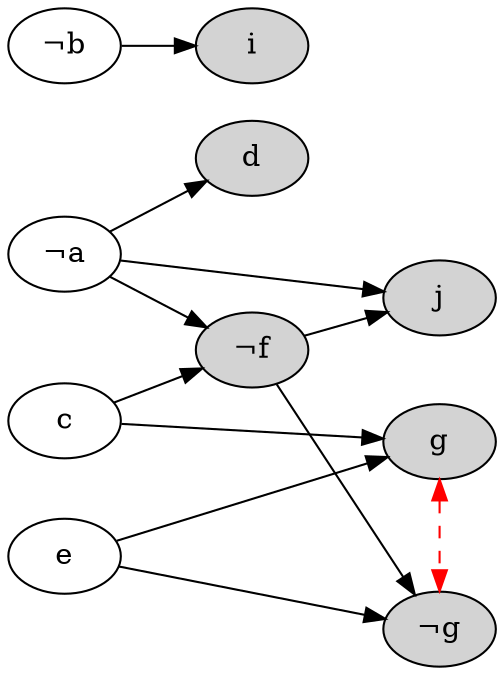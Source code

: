 digraph {
    a [label="¬a"]
    b [label="¬b"]
    d [style="filled"]
    f [label="¬f", style="filled"]
    gt [label="g", style="filled"]
    gf [label="¬g", style="filled"]
    i [style="filled"]
    j [style="filled"]
    a -> d
    c -> f
    a -> f
    a -> j
    f -> j
    b -> i
    e -> gt
    e -> gf
    f -> gf
    c -> gt
    gt -> gf [color="red",dir="both",style="dashed",minlen=3]
    rankdir="LR"
    {rank=same; gt gf}
    {rank=same; a b c e}
    overlap=false
    splines=true
    bgcolor=transparent
}
